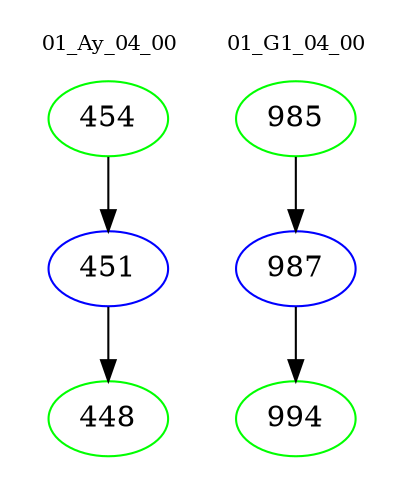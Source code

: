 digraph{
subgraph cluster_0 {
color = white
label = "01_Ay_04_00";
fontsize=10;
T0_454 [label="454", color="green"]
T0_454 -> T0_451 [color="black"]
T0_451 [label="451", color="blue"]
T0_451 -> T0_448 [color="black"]
T0_448 [label="448", color="green"]
}
subgraph cluster_1 {
color = white
label = "01_G1_04_00";
fontsize=10;
T1_985 [label="985", color="green"]
T1_985 -> T1_987 [color="black"]
T1_987 [label="987", color="blue"]
T1_987 -> T1_994 [color="black"]
T1_994 [label="994", color="green"]
}
}
